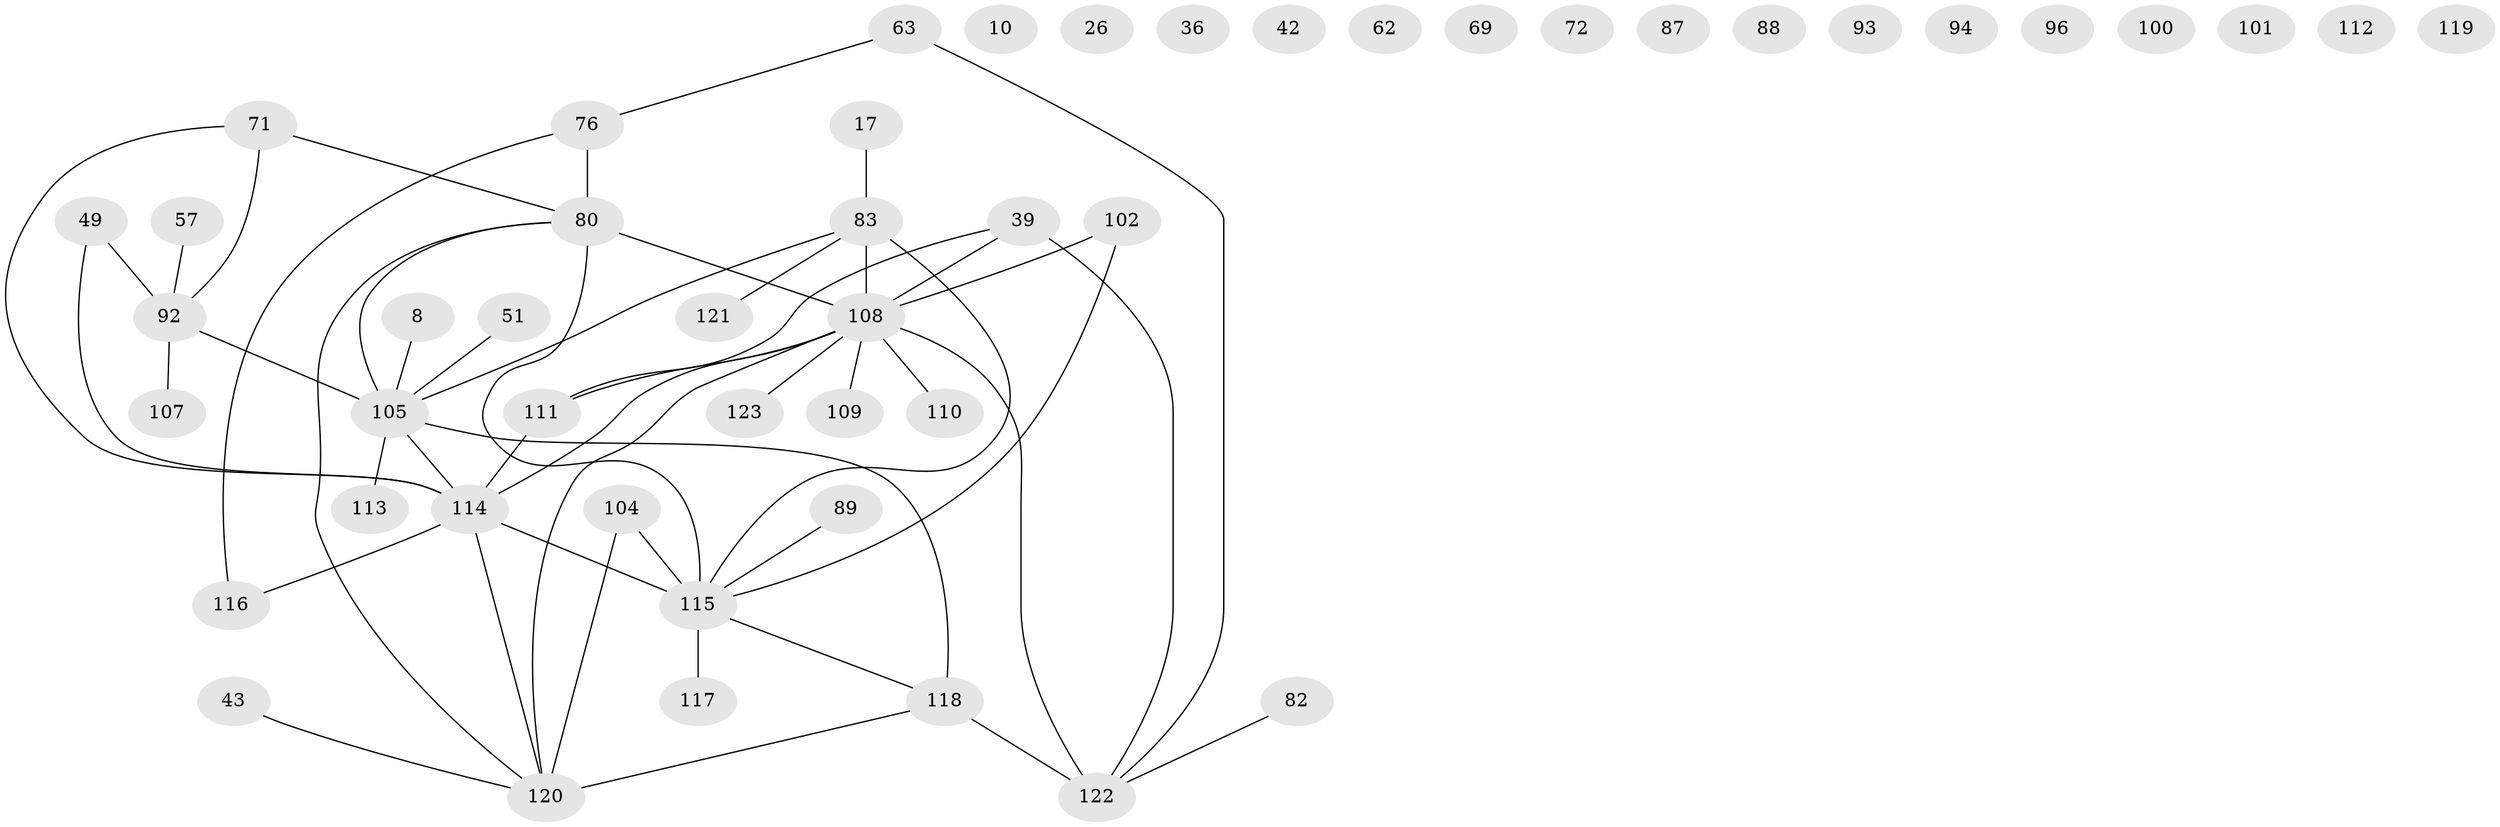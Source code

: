 // original degree distribution, {2: 0.23577235772357724, 4: 0.18699186991869918, 3: 0.1951219512195122, 1: 0.1951219512195122, 0: 0.11382113821138211, 5: 0.056910569105691054, 8: 0.008130081300813009, 7: 0.008130081300813009}
// Generated by graph-tools (version 1.1) at 2025/43/03/04/25 21:43:12]
// undirected, 49 vertices, 51 edges
graph export_dot {
graph [start="1"]
  node [color=gray90,style=filled];
  8;
  10;
  17;
  26;
  36;
  39;
  42;
  43;
  49;
  51;
  57 [super="+37"];
  62 [super="+40"];
  63;
  69;
  71;
  72;
  76;
  80 [super="+1+35+53+65+66+74+38"];
  82 [super="+18+75"];
  83 [super="+73"];
  87;
  88 [super="+30"];
  89;
  92 [super="+44+79"];
  93;
  94;
  96;
  100;
  101;
  102 [super="+67"];
  104 [super="+78+46"];
  105 [super="+81+77"];
  107;
  108 [super="+60+103+106"];
  109;
  110 [super="+98"];
  111 [super="+4"];
  112;
  113;
  114 [super="+20+33+59"];
  115 [super="+85+95+91"];
  116 [super="+86"];
  117;
  118 [super="+47+15+13"];
  119;
  120 [super="+45+56"];
  121 [super="+64"];
  122 [super="+14+97"];
  123;
  8 -- 105;
  17 -- 83;
  39 -- 122 [weight=3];
  39 -- 111;
  39 -- 108;
  43 -- 120;
  49 -- 114;
  49 -- 92;
  51 -- 105;
  57 -- 92;
  63 -- 76;
  63 -- 122;
  71 -- 114 [weight=2];
  71 -- 92;
  71 -- 80 [weight=2];
  76 -- 116;
  76 -- 80 [weight=2];
  80 -- 120;
  80 -- 115 [weight=2];
  80 -- 105;
  80 -- 108 [weight=3];
  82 -- 122;
  83 -- 105;
  83 -- 121;
  83 -- 108 [weight=2];
  83 -- 115;
  89 -- 115;
  92 -- 105 [weight=2];
  92 -- 107;
  102 -- 108;
  102 -- 115;
  104 -- 120 [weight=2];
  104 -- 115 [weight=4];
  105 -- 118 [weight=2];
  105 -- 113;
  105 -- 114 [weight=2];
  108 -- 114;
  108 -- 122 [weight=3];
  108 -- 109;
  108 -- 110;
  108 -- 111;
  108 -- 120;
  108 -- 123;
  111 -- 114 [weight=3];
  114 -- 120 [weight=2];
  114 -- 116;
  114 -- 115;
  115 -- 118;
  115 -- 117;
  118 -- 122 [weight=2];
  118 -- 120 [weight=2];
}
